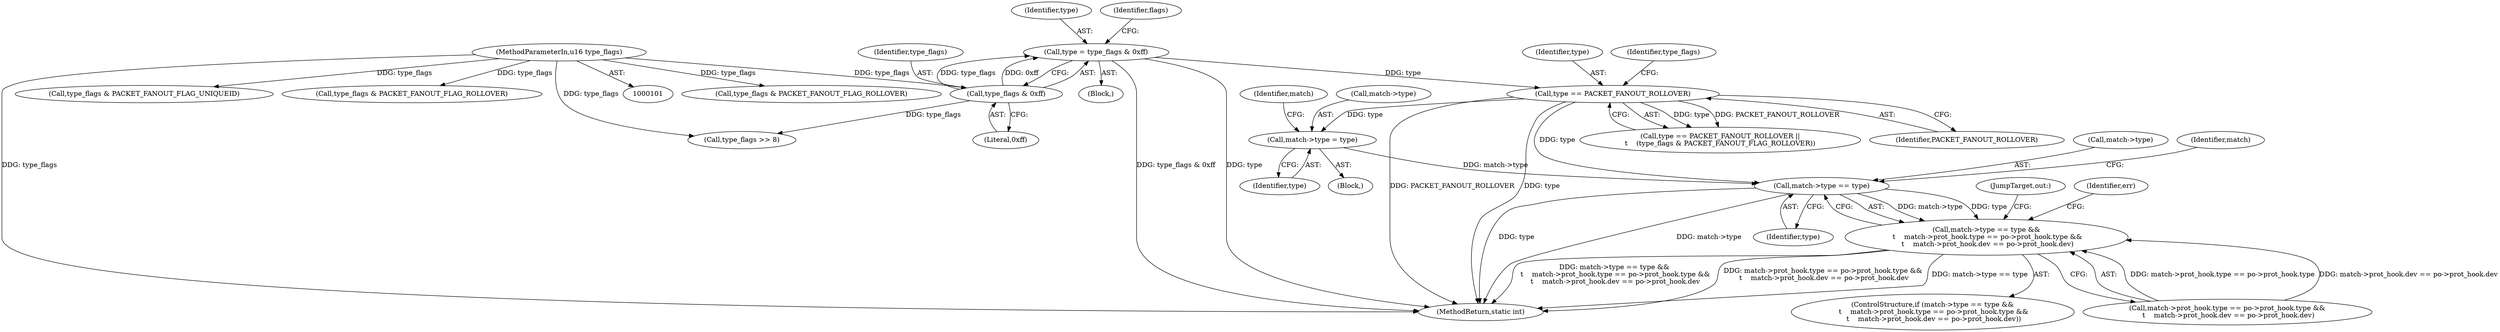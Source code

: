 digraph "0_linux_008ba2a13f2d04c947adc536d19debb8fe66f110@pointer" {
"1000323" [label="(Call,match->type = type)"];
"1000177" [label="(Call,type == PACKET_FANOUT_ROLLOVER)"];
"1000118" [label="(Call,type = type_flags & 0xff)"];
"1000120" [label="(Call,type_flags & 0xff)"];
"1000104" [label="(MethodParameterIn,u16 type_flags)"];
"1000407" [label="(Call,match->type == type)"];
"1000406" [label="(Call,match->type == type &&\n \t    match->prot_hook.type == po->prot_hook.type &&\n \t    match->prot_hook.dev == po->prot_hook.dev)"];
"1000120" [label="(Call,type_flags & 0xff)"];
"1000176" [label="(Call,type == PACKET_FANOUT_ROLLOVER ||\n\t    (type_flags & PACKET_FANOUT_FLAG_ROLLOVER))"];
"1000121" [label="(Identifier,type_flags)"];
"1000126" [label="(Call,type_flags >> 8)"];
"1000295" [label="(Block,)"];
"1000324" [label="(Call,match->type)"];
"1000323" [label="(Call,match->type = type)"];
"1000330" [label="(Identifier,match)"];
"1000327" [label="(Identifier,type)"];
"1000122" [label="(Literal,0xff)"];
"1000180" [label="(Call,type_flags & PACKET_FANOUT_FLAG_ROLLOVER)"];
"1000412" [label="(Call,match->prot_hook.type == po->prot_hook.type &&\n \t    match->prot_hook.dev == po->prot_hook.dev)"];
"1000118" [label="(Call,type = type_flags & 0xff)"];
"1000177" [label="(Call,type == PACKET_FANOUT_ROLLOVER)"];
"1000408" [label="(Call,match->type)"];
"1000178" [label="(Identifier,type)"];
"1000119" [label="(Identifier,type)"];
"1000406" [label="(Call,match->type == type &&\n \t    match->prot_hook.type == po->prot_hook.type &&\n \t    match->prot_hook.dev == po->prot_hook.dev)"];
"1000223" [label="(Call,type_flags & PACKET_FANOUT_FLAG_UNIQUEID)"];
"1000105" [label="(Block,)"];
"1000125" [label="(Identifier,flags)"];
"1000407" [label="(Call,match->type == type)"];
"1000104" [label="(MethodParameterIn,u16 type_flags)"];
"1000477" [label="(JumpTarget,out:)"];
"1000416" [label="(Identifier,match)"];
"1000437" [label="(Identifier,err)"];
"1000179" [label="(Identifier,PACKET_FANOUT_ROLLOVER)"];
"1000405" [label="(ControlStructure,if (match->type == type &&\n \t    match->prot_hook.type == po->prot_hook.type &&\n \t    match->prot_hook.dev == po->prot_hook.dev))"];
"1000135" [label="(Call,type_flags & PACKET_FANOUT_FLAG_ROLLOVER)"];
"1000181" [label="(Identifier,type_flags)"];
"1000495" [label="(MethodReturn,static int)"];
"1000411" [label="(Identifier,type)"];
"1000323" -> "1000295"  [label="AST: "];
"1000323" -> "1000327"  [label="CFG: "];
"1000324" -> "1000323"  [label="AST: "];
"1000327" -> "1000323"  [label="AST: "];
"1000330" -> "1000323"  [label="CFG: "];
"1000177" -> "1000323"  [label="DDG: type"];
"1000323" -> "1000407"  [label="DDG: match->type"];
"1000177" -> "1000176"  [label="AST: "];
"1000177" -> "1000179"  [label="CFG: "];
"1000178" -> "1000177"  [label="AST: "];
"1000179" -> "1000177"  [label="AST: "];
"1000181" -> "1000177"  [label="CFG: "];
"1000176" -> "1000177"  [label="CFG: "];
"1000177" -> "1000495"  [label="DDG: type"];
"1000177" -> "1000495"  [label="DDG: PACKET_FANOUT_ROLLOVER"];
"1000177" -> "1000176"  [label="DDG: type"];
"1000177" -> "1000176"  [label="DDG: PACKET_FANOUT_ROLLOVER"];
"1000118" -> "1000177"  [label="DDG: type"];
"1000177" -> "1000407"  [label="DDG: type"];
"1000118" -> "1000105"  [label="AST: "];
"1000118" -> "1000120"  [label="CFG: "];
"1000119" -> "1000118"  [label="AST: "];
"1000120" -> "1000118"  [label="AST: "];
"1000125" -> "1000118"  [label="CFG: "];
"1000118" -> "1000495"  [label="DDG: type_flags & 0xff"];
"1000118" -> "1000495"  [label="DDG: type"];
"1000120" -> "1000118"  [label="DDG: type_flags"];
"1000120" -> "1000118"  [label="DDG: 0xff"];
"1000120" -> "1000122"  [label="CFG: "];
"1000121" -> "1000120"  [label="AST: "];
"1000122" -> "1000120"  [label="AST: "];
"1000104" -> "1000120"  [label="DDG: type_flags"];
"1000120" -> "1000126"  [label="DDG: type_flags"];
"1000104" -> "1000101"  [label="AST: "];
"1000104" -> "1000495"  [label="DDG: type_flags"];
"1000104" -> "1000126"  [label="DDG: type_flags"];
"1000104" -> "1000135"  [label="DDG: type_flags"];
"1000104" -> "1000180"  [label="DDG: type_flags"];
"1000104" -> "1000223"  [label="DDG: type_flags"];
"1000407" -> "1000406"  [label="AST: "];
"1000407" -> "1000411"  [label="CFG: "];
"1000408" -> "1000407"  [label="AST: "];
"1000411" -> "1000407"  [label="AST: "];
"1000416" -> "1000407"  [label="CFG: "];
"1000406" -> "1000407"  [label="CFG: "];
"1000407" -> "1000495"  [label="DDG: type"];
"1000407" -> "1000495"  [label="DDG: match->type"];
"1000407" -> "1000406"  [label="DDG: match->type"];
"1000407" -> "1000406"  [label="DDG: type"];
"1000406" -> "1000405"  [label="AST: "];
"1000406" -> "1000412"  [label="CFG: "];
"1000412" -> "1000406"  [label="AST: "];
"1000437" -> "1000406"  [label="CFG: "];
"1000477" -> "1000406"  [label="CFG: "];
"1000406" -> "1000495"  [label="DDG: match->prot_hook.type == po->prot_hook.type &&\n \t    match->prot_hook.dev == po->prot_hook.dev"];
"1000406" -> "1000495"  [label="DDG: match->type == type"];
"1000406" -> "1000495"  [label="DDG: match->type == type &&\n \t    match->prot_hook.type == po->prot_hook.type &&\n \t    match->prot_hook.dev == po->prot_hook.dev"];
"1000412" -> "1000406"  [label="DDG: match->prot_hook.type == po->prot_hook.type"];
"1000412" -> "1000406"  [label="DDG: match->prot_hook.dev == po->prot_hook.dev"];
}
